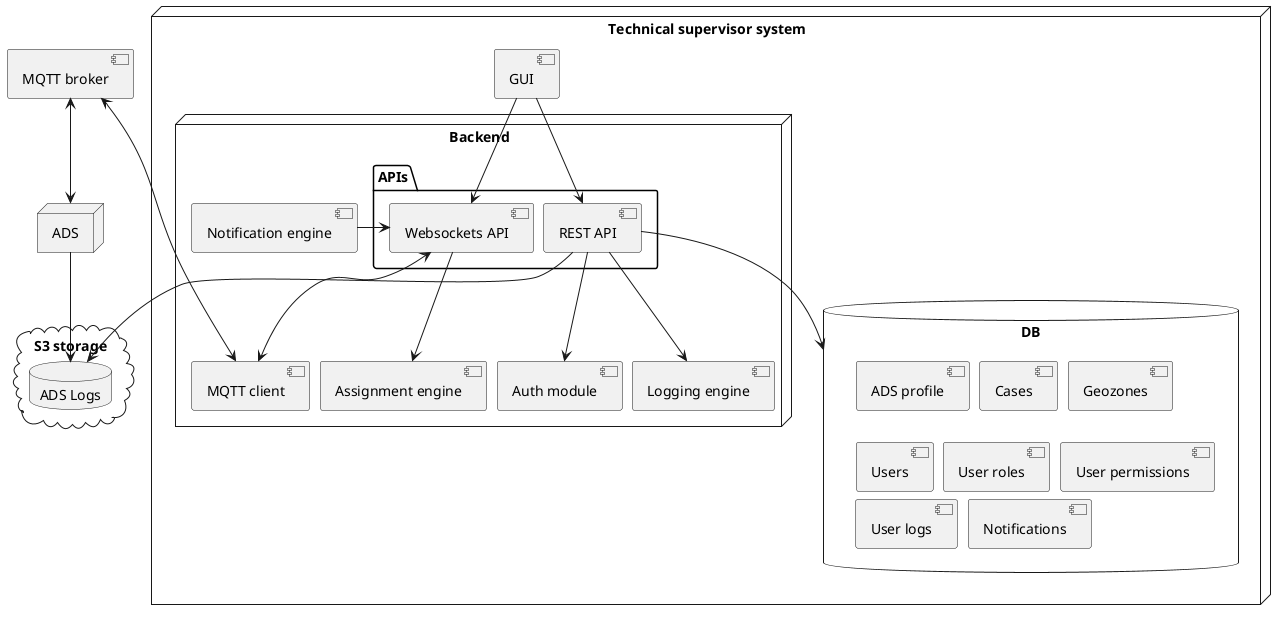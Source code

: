 @startuml
skinparam nodesep 10
skinparam ranksep 5

scale 1.0

node "Technical supervisor system" as ts {
    component "GUI" as gui

    node "Backend" as backend {
        component "Auth module" as auth
        component "Assignment engine" as assignment_engine
        component "Notification engine" as notification_engine
        component "Logging engine" as log_engine
        component "MQTT client" as mqtt_client


        package "APIs" {
            component "REST API" as rest_api
            component "Websockets API" as ws_api
        }

    }

    database "DB" as db {
        component "ADS profile"
        component "Cases"
        component "Geozones"
        component "Users"
        component "User roles"
        component "User permissions"
        component "User logs"
        component "Notifications"
    }
}

node "ADS" as ads

component "MQTT broker" as mqtt_broker

cloud "S3 storage" {
    database "ADS Logs" as ads_db
}

ads -down-> ads_db
ads <-up-> mqtt_broker
mqtt_broker <--> mqtt_client
gui -down-> rest_api
gui -down-> ws_api
rest_api -d-> auth
rest_api -d-> log_engine
rest_api -d-> ads_db
rest_api -d-> db
ws_api -d-> assignment_engine
notification_engine -r-> ws_api
ws_api <-d-> mqtt_client
@enduml